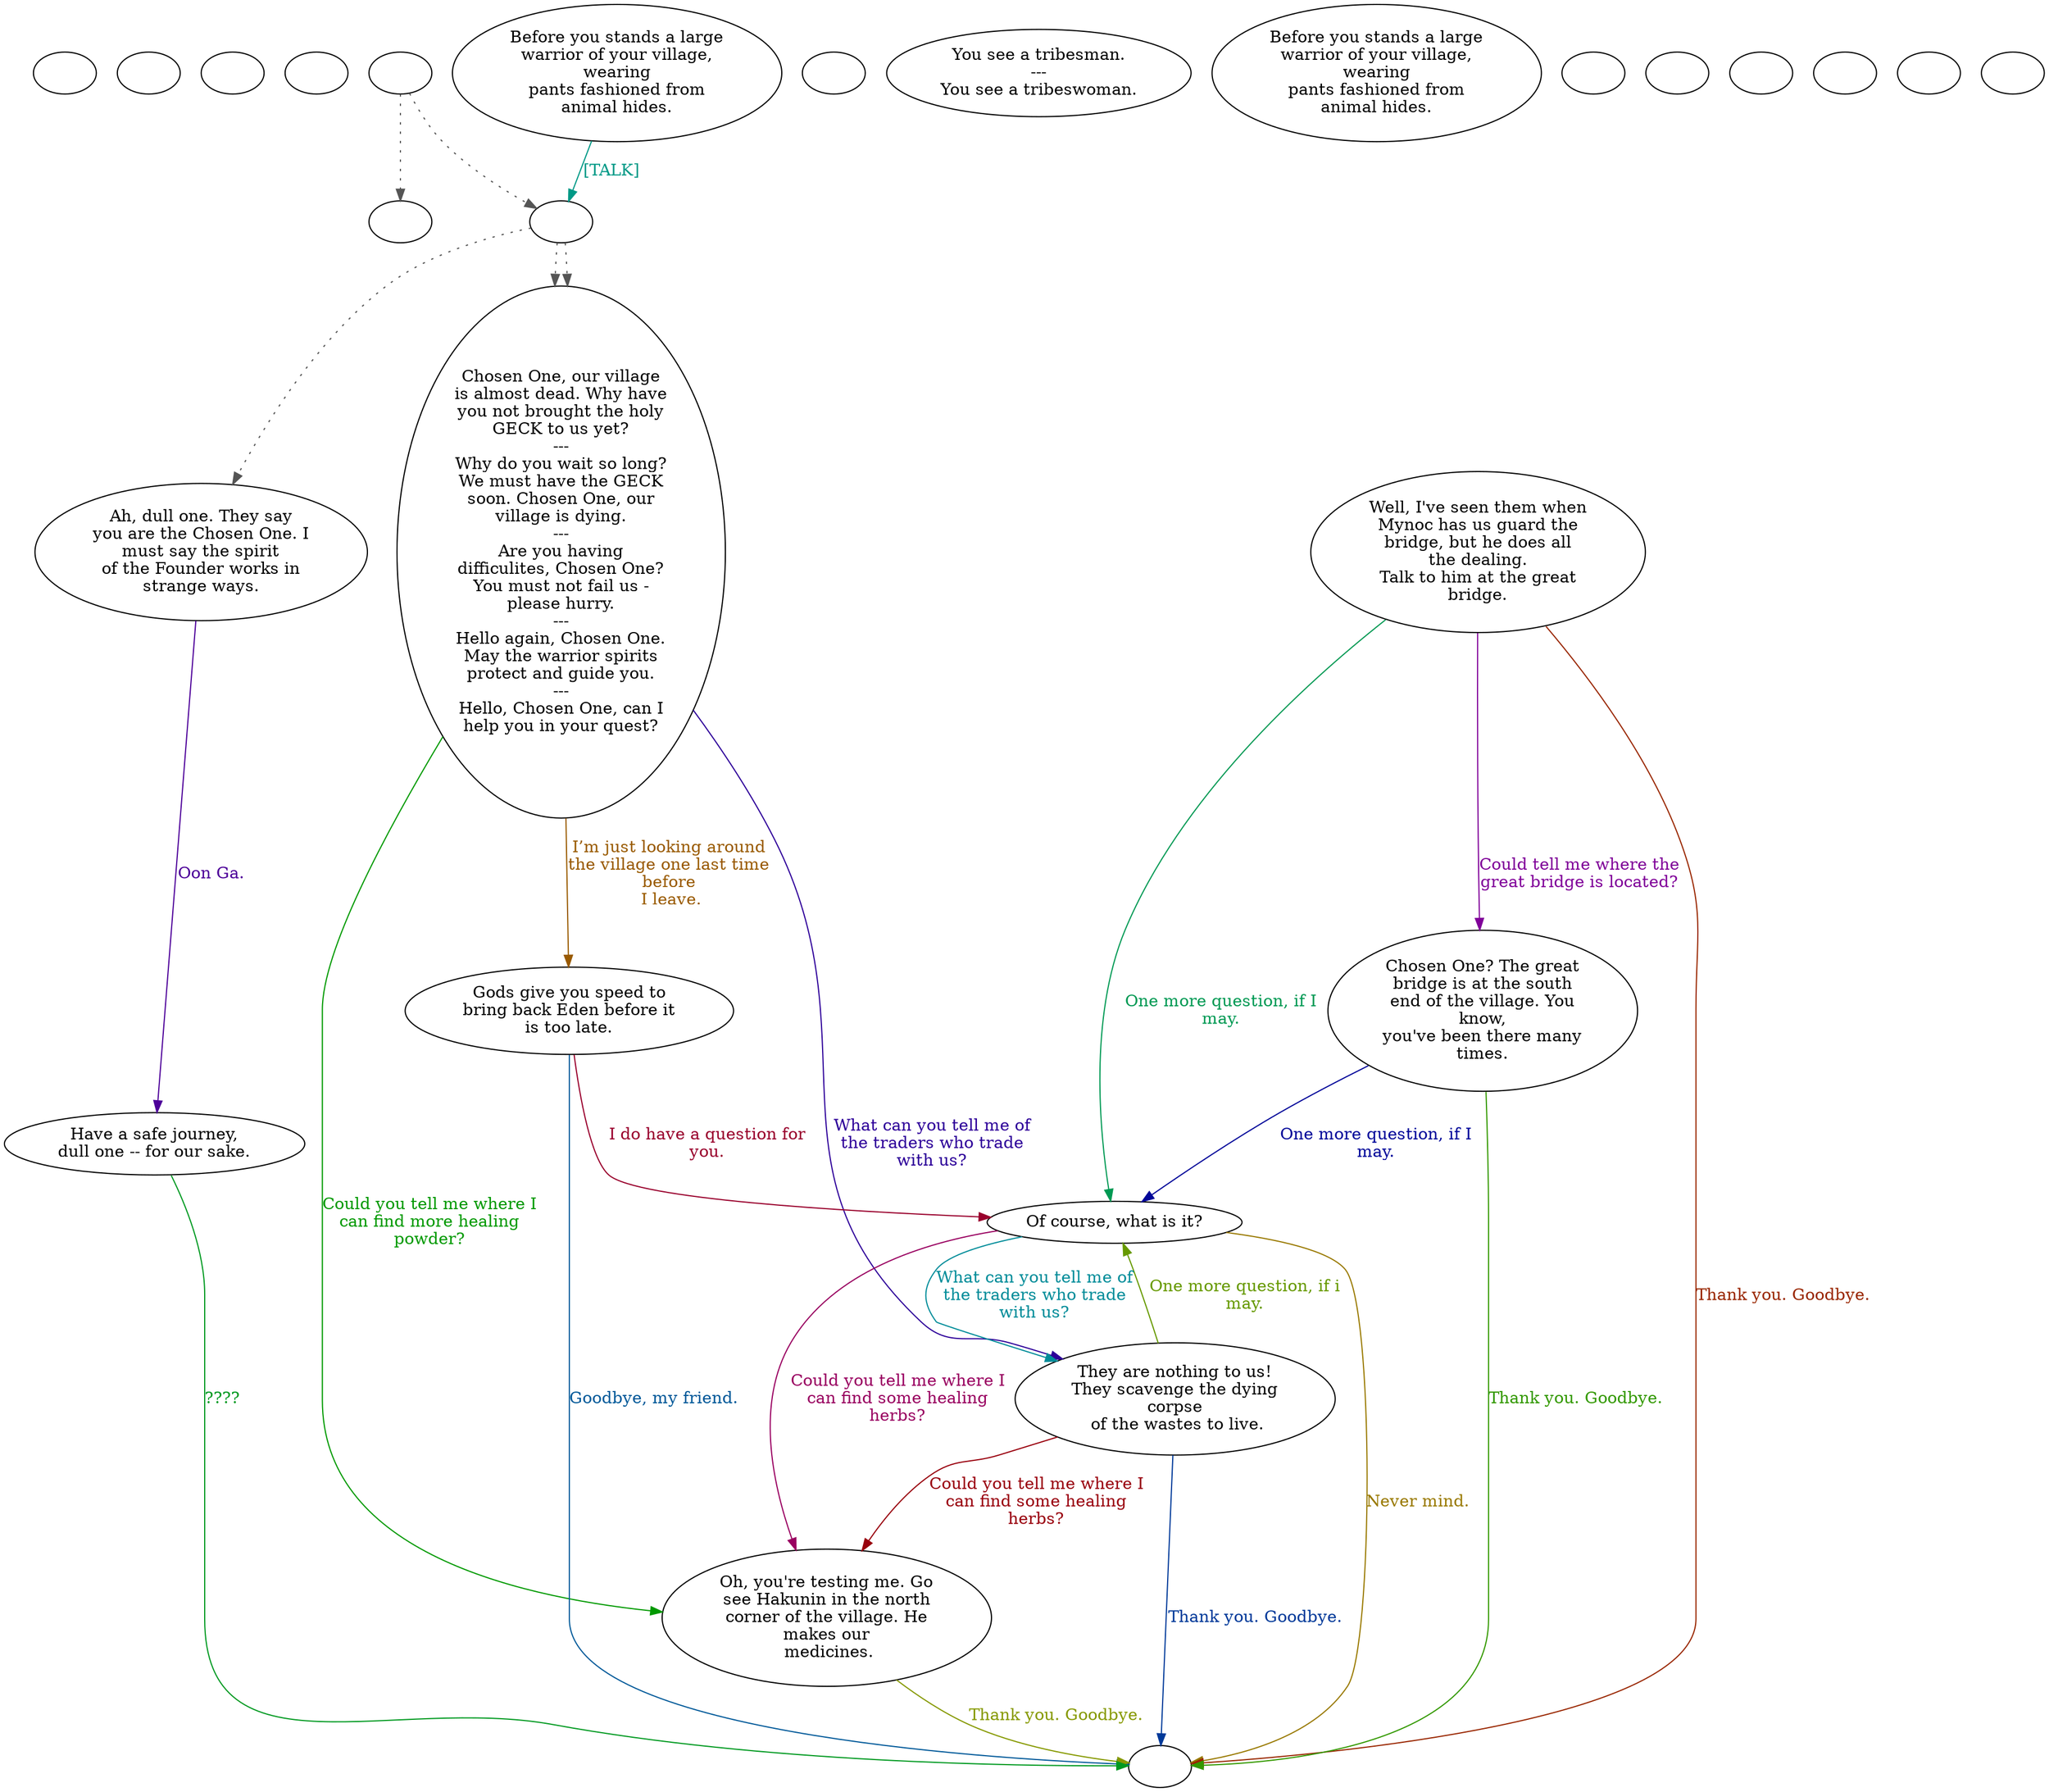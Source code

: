 digraph ACWARIOR {
  "checkPartyMembersNearDoor" [style=filled       fillcolor="#FFFFFF"       color="#000000"]
  "checkPartyMembersNearDoor" [label=""]
  "start" [style=filled       fillcolor="#FFFFFF"       color="#000000"]
  "start" [label=""]
  "critter_p_proc" [style=filled       fillcolor="#FFFFFF"       color="#000000"]
  "critter_p_proc" [label=""]
  "pickup_p_proc" [style=filled       fillcolor="#FFFFFF"       color="#000000"]
  "pickup_p_proc" [label=""]
  "talk_p_proc" [style=filled       fillcolor="#FFFFFF"       color="#000000"]
  "talk_p_proc" -> "Node009" [style=dotted color="#555555"]
  "talk_p_proc" -> "Node997" [style=dotted color="#555555"]
  "talk_p_proc" [label=""]
  "destroy_p_proc" [style=filled       fillcolor="#FFFFFF"       color="#000000"]
  "destroy_p_proc" [label=""]
  "look_at_p_proc" [style=filled       fillcolor="#FFFFFF"       color="#000000"]
  "look_at_p_proc" [label="You see a tribesman.\n---\nYou see a tribeswoman."]
  "description_p_proc" [style=filled       fillcolor="#FFFFFF"       color="#000000"]
  "description_p_proc" [label="Before you stands a large\nwarrior of your village,\nwearing\npants fashioned from\nanimal hides."]
  "use_skill_on_p_proc" [style=filled       fillcolor="#FFFFFF"       color="#000000"]
  "use_skill_on_p_proc" [label=""]
  "damage_p_proc" [style=filled       fillcolor="#FFFFFF"       color="#000000"]
  "damage_p_proc" [label=""]
  "map_enter_p_proc" [style=filled       fillcolor="#FFFFFF"       color="#000000"]
  "map_enter_p_proc" [label=""]
  "timed_event_p_proc" [style=filled       fillcolor="#FFFFFF"       color="#000000"]
  "timed_event_p_proc" [label=""]
  "push_p_proc" [style=filled       fillcolor="#FFFFFF"       color="#000000"]
  "push_p_proc" [label=""]
  "Node997" [style=filled       fillcolor="#FFFFFF"       color="#000000"]
  "Node997" -> "Node007" [style=dotted color="#555555"]
  "Node997" -> "Node001" [style=dotted color="#555555"]
  "Node997" -> "Node001" [style=dotted color="#555555"]
  "Node997" [label=""]
  "Node998" [style=filled       fillcolor="#FFFFFF"       color="#000000"]
  "Node998" [label=""]
  "Node999" [style=filled       fillcolor="#FFFFFF"       color="#000000"]
  "Node999" [label=""]
  "Node000" [style=filled       fillcolor="#FFFFFF"       color="#000000"]
  "Node000" [label="Before you stands a large\nwarrior of your village,\nwearing\npants fashioned from\nanimal hides."]
  "Node000" -> "Node997" [label="[TALK]" color="#009986" fontcolor="#009986"]
  "Node001" [style=filled       fillcolor="#FFFFFF"       color="#000000"]
  "Node001" [label="Chosen One, our village\nis almost dead. Why have\nyou not brought the holy\nGECK to us yet?\n---\nWhy do you wait so long?\nWe must have the GECK\nsoon. Chosen One, our\nvillage is dying.\n---\nAre you having\ndifficulites, Chosen One?\nYou must not fail us -\nplease hurry.\n---\nHello again, Chosen One.\nMay the warrior spirits\nprotect and guide you.\n---\nHello, Chosen One, can I\nhelp you in your quest?"]
  "Node001" -> "Node002" [label="I’m just looking around\nthe village one last time\nbefore\n I leave." color="#995A00" fontcolor="#995A00"]
  "Node001" -> "Node010" [label="What can you tell me of\nthe traders who trade\nwith us?" color="#2D0099" fontcolor="#2D0099"]
  "Node001" -> "Node003" [label="Could you tell me where I\ncan find more healing\npowder?" color="#009900" fontcolor="#009900"]
  "Node002" [style=filled       fillcolor="#FFFFFF"       color="#000000"]
  "Node002" [label="Gods give you speed to\nbring back Eden before it\nis too late."]
  "Node002" -> "Node006" [label="I do have a question for\nyou." color="#99002C" fontcolor="#99002C"]
  "Node002" -> "Node999" [label="Goodbye, my friend." color="#005999" fontcolor="#005999"]
  "Node003" [style=filled       fillcolor="#FFFFFF"       color="#000000"]
  "Node003" [label="Oh, you're testing me. Go\nsee Hakunin in the north\ncorner of the village. He\nmakes our\n medicines."]
  "Node003" -> "Node999" [label="Thank you. Goodbye." color="#869900" fontcolor="#869900"]
  "Node004" [style=filled       fillcolor="#FFFFFF"       color="#000000"]
  "Node004" [label="Well, I've seen them when\nMynoc has us guard the\nbridge, but he does all\nthe dealing.\nTalk to him at the great\nbridge."]
  "Node004" -> "Node005" [label="Could tell me where the\ngreat bridge is located?" color="#800099" fontcolor="#800099"]
  "Node004" -> "Node006" [label="One more question, if I\nmay." color="#009953" fontcolor="#009953"]
  "Node004" -> "Node999" [label="Thank you. Goodbye." color="#992600" fontcolor="#992600"]
  "Node005" [style=filled       fillcolor="#FFFFFF"       color="#000000"]
  "Node005" [label="Chosen One? The great\nbridge is at the south\nend of the village. You\nknow,\nyou've been there many\ntimes."]
  "Node005" -> "Node006" [label="One more question, if I\nmay." color="#000699" fontcolor="#000699"]
  "Node005" -> "Node999" [label="Thank you. Goodbye." color="#339900" fontcolor="#339900"]
  "Node006" [style=filled       fillcolor="#FFFFFF"       color="#000000"]
  "Node006" [label="Of course, what is it?"]
  "Node006" -> "Node003" [label="Could you tell me where I\ncan find some healing\nherbs?" color="#990060" fontcolor="#990060"]
  "Node006" -> "Node010" [label="What can you tell me of\nthe traders who trade\nwith us?" color="#008C99" fontcolor="#008C99"]
  "Node006" -> "Node999" [label="Never mind." color="#997900" fontcolor="#997900"]
  "Node007" [style=filled       fillcolor="#FFFFFF"       color="#000000"]
  "Node007" [label="Ah, dull one. They say\nyou are the Chosen One. I\nmust say the spirit\nof the Founder works in\nstrange ways."]
  "Node007" -> "Node008" [label="Oon Ga." color="#4D0099" fontcolor="#4D0099"]
  "Node008" [style=filled       fillcolor="#FFFFFF"       color="#000000"]
  "Node008" [label="Have a safe journey,\ndull one -- for our sake."]
  "Node008" -> "Node999" [label="????" color="#009920" fontcolor="#009920"]
  "Node009" [style=filled       fillcolor="#FFFFFF"       color="#000000"]
  "Node009" [label=""]
  "Node010" [style=filled       fillcolor="#FFFFFF"       color="#000000"]
  "Node010" [label="They are nothing to us!\nThey scavenge the dying\ncorpse\n of the wastes to live."]
  "Node010" -> "Node003" [label="Could you tell me where I\ncan find some healing\nherbs?" color="#99000D" fontcolor="#99000D"]
  "Node010" -> "Node999" [label="Thank you. Goodbye." color="#003999" fontcolor="#003999"]
  "Node010" -> "Node006" [label="One more question, if i\nmay." color="#669900" fontcolor="#669900"]
}